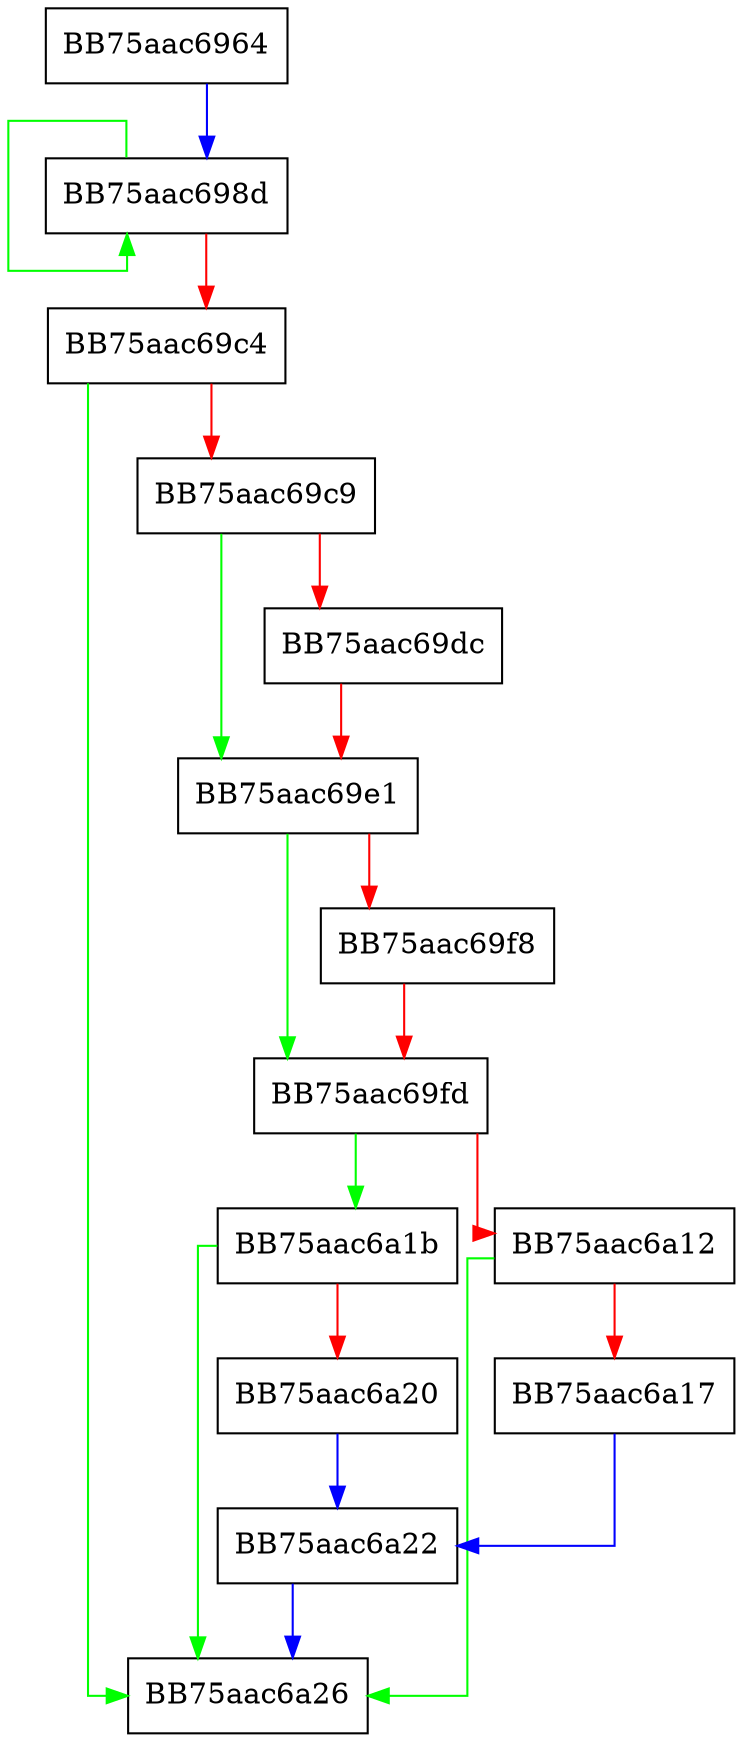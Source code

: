 digraph Adjust {
  node [shape="box"];
  graph [splines=ortho];
  BB75aac6964 -> BB75aac698d [color="blue"];
  BB75aac698d -> BB75aac698d [color="green"];
  BB75aac698d -> BB75aac69c4 [color="red"];
  BB75aac69c4 -> BB75aac6a26 [color="green"];
  BB75aac69c4 -> BB75aac69c9 [color="red"];
  BB75aac69c9 -> BB75aac69e1 [color="green"];
  BB75aac69c9 -> BB75aac69dc [color="red"];
  BB75aac69dc -> BB75aac69e1 [color="red"];
  BB75aac69e1 -> BB75aac69fd [color="green"];
  BB75aac69e1 -> BB75aac69f8 [color="red"];
  BB75aac69f8 -> BB75aac69fd [color="red"];
  BB75aac69fd -> BB75aac6a1b [color="green"];
  BB75aac69fd -> BB75aac6a12 [color="red"];
  BB75aac6a12 -> BB75aac6a26 [color="green"];
  BB75aac6a12 -> BB75aac6a17 [color="red"];
  BB75aac6a17 -> BB75aac6a22 [color="blue"];
  BB75aac6a1b -> BB75aac6a26 [color="green"];
  BB75aac6a1b -> BB75aac6a20 [color="red"];
  BB75aac6a20 -> BB75aac6a22 [color="blue"];
  BB75aac6a22 -> BB75aac6a26 [color="blue"];
}